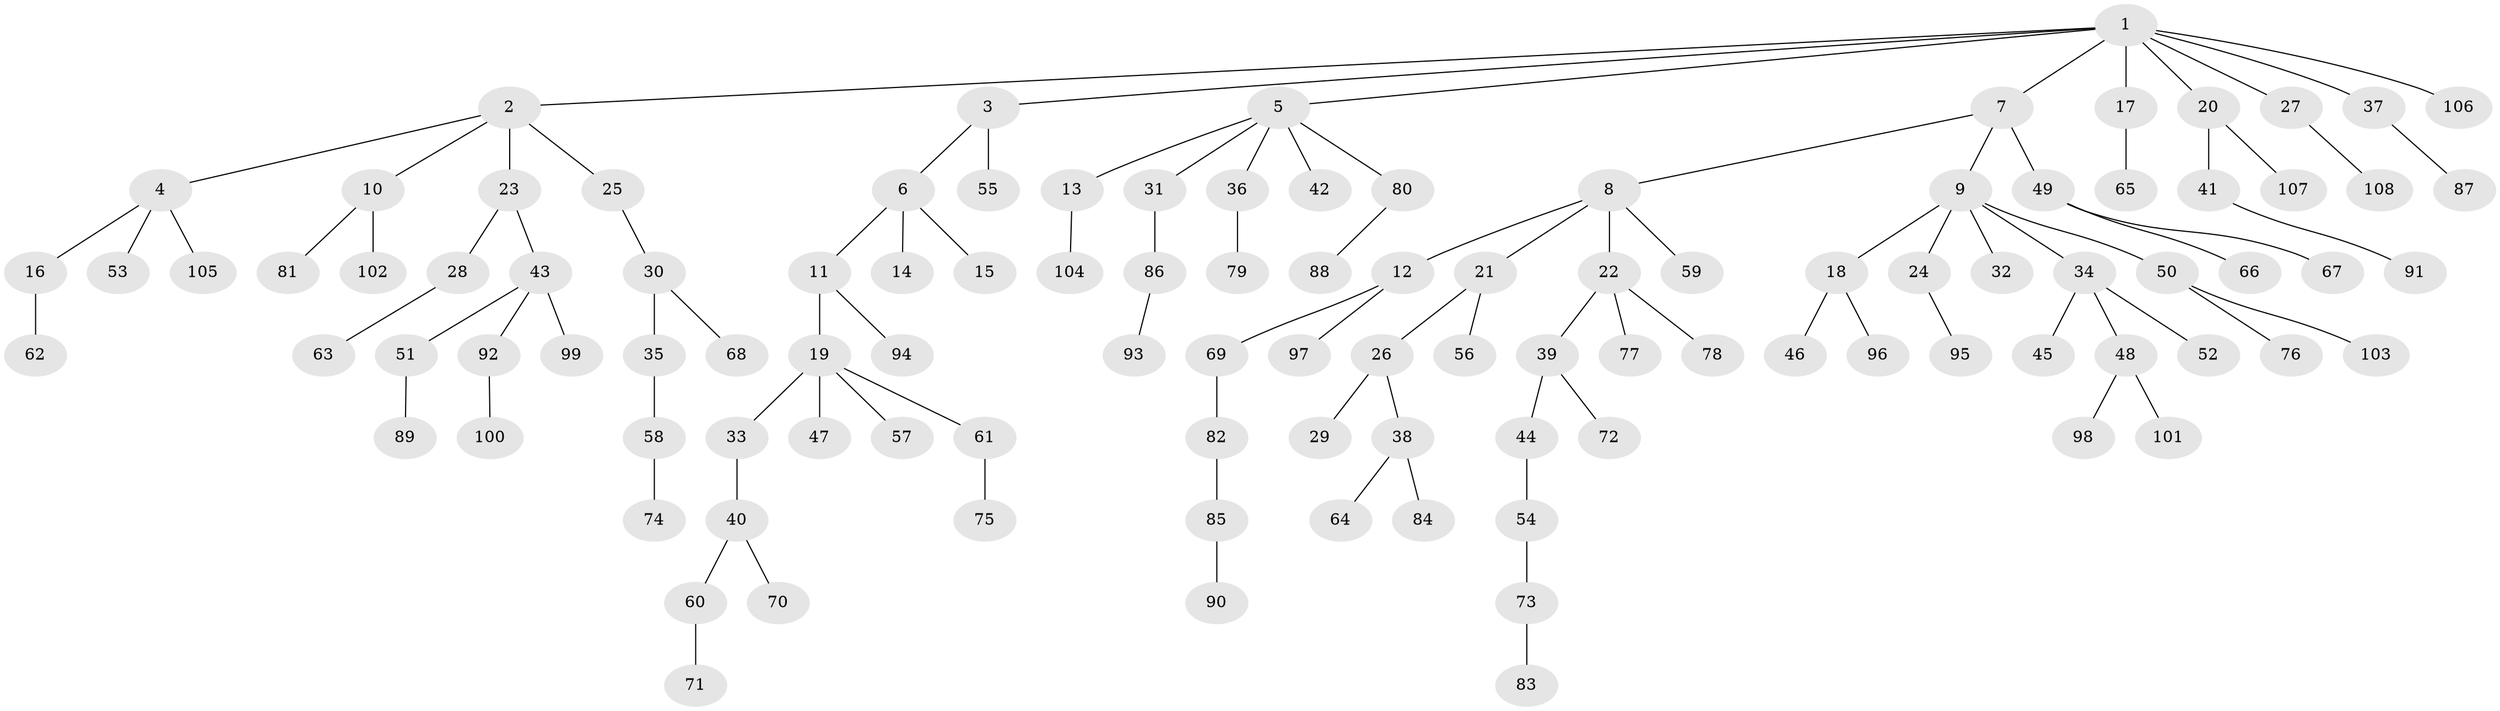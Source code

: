 // coarse degree distribution, {1: 0.4444444444444444, 3: 0.1111111111111111, 5: 0.018518518518518517, 2: 0.3333333333333333, 4: 0.07407407407407407, 7: 0.018518518518518517}
// Generated by graph-tools (version 1.1) at 2025/37/03/04/25 23:37:25]
// undirected, 108 vertices, 107 edges
graph export_dot {
  node [color=gray90,style=filled];
  1;
  2;
  3;
  4;
  5;
  6;
  7;
  8;
  9;
  10;
  11;
  12;
  13;
  14;
  15;
  16;
  17;
  18;
  19;
  20;
  21;
  22;
  23;
  24;
  25;
  26;
  27;
  28;
  29;
  30;
  31;
  32;
  33;
  34;
  35;
  36;
  37;
  38;
  39;
  40;
  41;
  42;
  43;
  44;
  45;
  46;
  47;
  48;
  49;
  50;
  51;
  52;
  53;
  54;
  55;
  56;
  57;
  58;
  59;
  60;
  61;
  62;
  63;
  64;
  65;
  66;
  67;
  68;
  69;
  70;
  71;
  72;
  73;
  74;
  75;
  76;
  77;
  78;
  79;
  80;
  81;
  82;
  83;
  84;
  85;
  86;
  87;
  88;
  89;
  90;
  91;
  92;
  93;
  94;
  95;
  96;
  97;
  98;
  99;
  100;
  101;
  102;
  103;
  104;
  105;
  106;
  107;
  108;
  1 -- 2;
  1 -- 3;
  1 -- 5;
  1 -- 7;
  1 -- 17;
  1 -- 20;
  1 -- 27;
  1 -- 37;
  1 -- 106;
  2 -- 4;
  2 -- 10;
  2 -- 23;
  2 -- 25;
  3 -- 6;
  3 -- 55;
  4 -- 16;
  4 -- 53;
  4 -- 105;
  5 -- 13;
  5 -- 31;
  5 -- 36;
  5 -- 42;
  5 -- 80;
  6 -- 11;
  6 -- 14;
  6 -- 15;
  7 -- 8;
  7 -- 9;
  7 -- 49;
  8 -- 12;
  8 -- 21;
  8 -- 22;
  8 -- 59;
  9 -- 18;
  9 -- 24;
  9 -- 32;
  9 -- 34;
  9 -- 50;
  10 -- 81;
  10 -- 102;
  11 -- 19;
  11 -- 94;
  12 -- 69;
  12 -- 97;
  13 -- 104;
  16 -- 62;
  17 -- 65;
  18 -- 46;
  18 -- 96;
  19 -- 33;
  19 -- 47;
  19 -- 57;
  19 -- 61;
  20 -- 41;
  20 -- 107;
  21 -- 26;
  21 -- 56;
  22 -- 39;
  22 -- 77;
  22 -- 78;
  23 -- 28;
  23 -- 43;
  24 -- 95;
  25 -- 30;
  26 -- 29;
  26 -- 38;
  27 -- 108;
  28 -- 63;
  30 -- 35;
  30 -- 68;
  31 -- 86;
  33 -- 40;
  34 -- 45;
  34 -- 48;
  34 -- 52;
  35 -- 58;
  36 -- 79;
  37 -- 87;
  38 -- 64;
  38 -- 84;
  39 -- 44;
  39 -- 72;
  40 -- 60;
  40 -- 70;
  41 -- 91;
  43 -- 51;
  43 -- 92;
  43 -- 99;
  44 -- 54;
  48 -- 98;
  48 -- 101;
  49 -- 66;
  49 -- 67;
  50 -- 76;
  50 -- 103;
  51 -- 89;
  54 -- 73;
  58 -- 74;
  60 -- 71;
  61 -- 75;
  69 -- 82;
  73 -- 83;
  80 -- 88;
  82 -- 85;
  85 -- 90;
  86 -- 93;
  92 -- 100;
}
